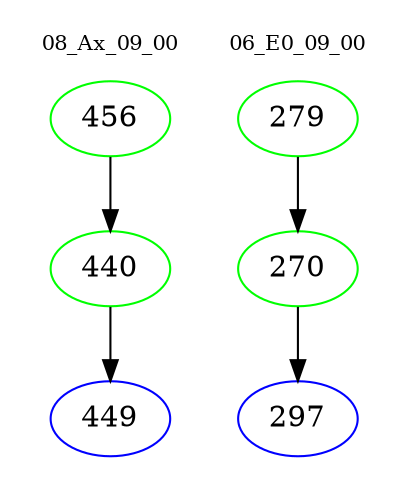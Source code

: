 digraph{
subgraph cluster_0 {
color = white
label = "08_Ax_09_00";
fontsize=10;
T0_456 [label="456", color="green"]
T0_456 -> T0_440 [color="black"]
T0_440 [label="440", color="green"]
T0_440 -> T0_449 [color="black"]
T0_449 [label="449", color="blue"]
}
subgraph cluster_1 {
color = white
label = "06_E0_09_00";
fontsize=10;
T1_279 [label="279", color="green"]
T1_279 -> T1_270 [color="black"]
T1_270 [label="270", color="green"]
T1_270 -> T1_297 [color="black"]
T1_297 [label="297", color="blue"]
}
}
